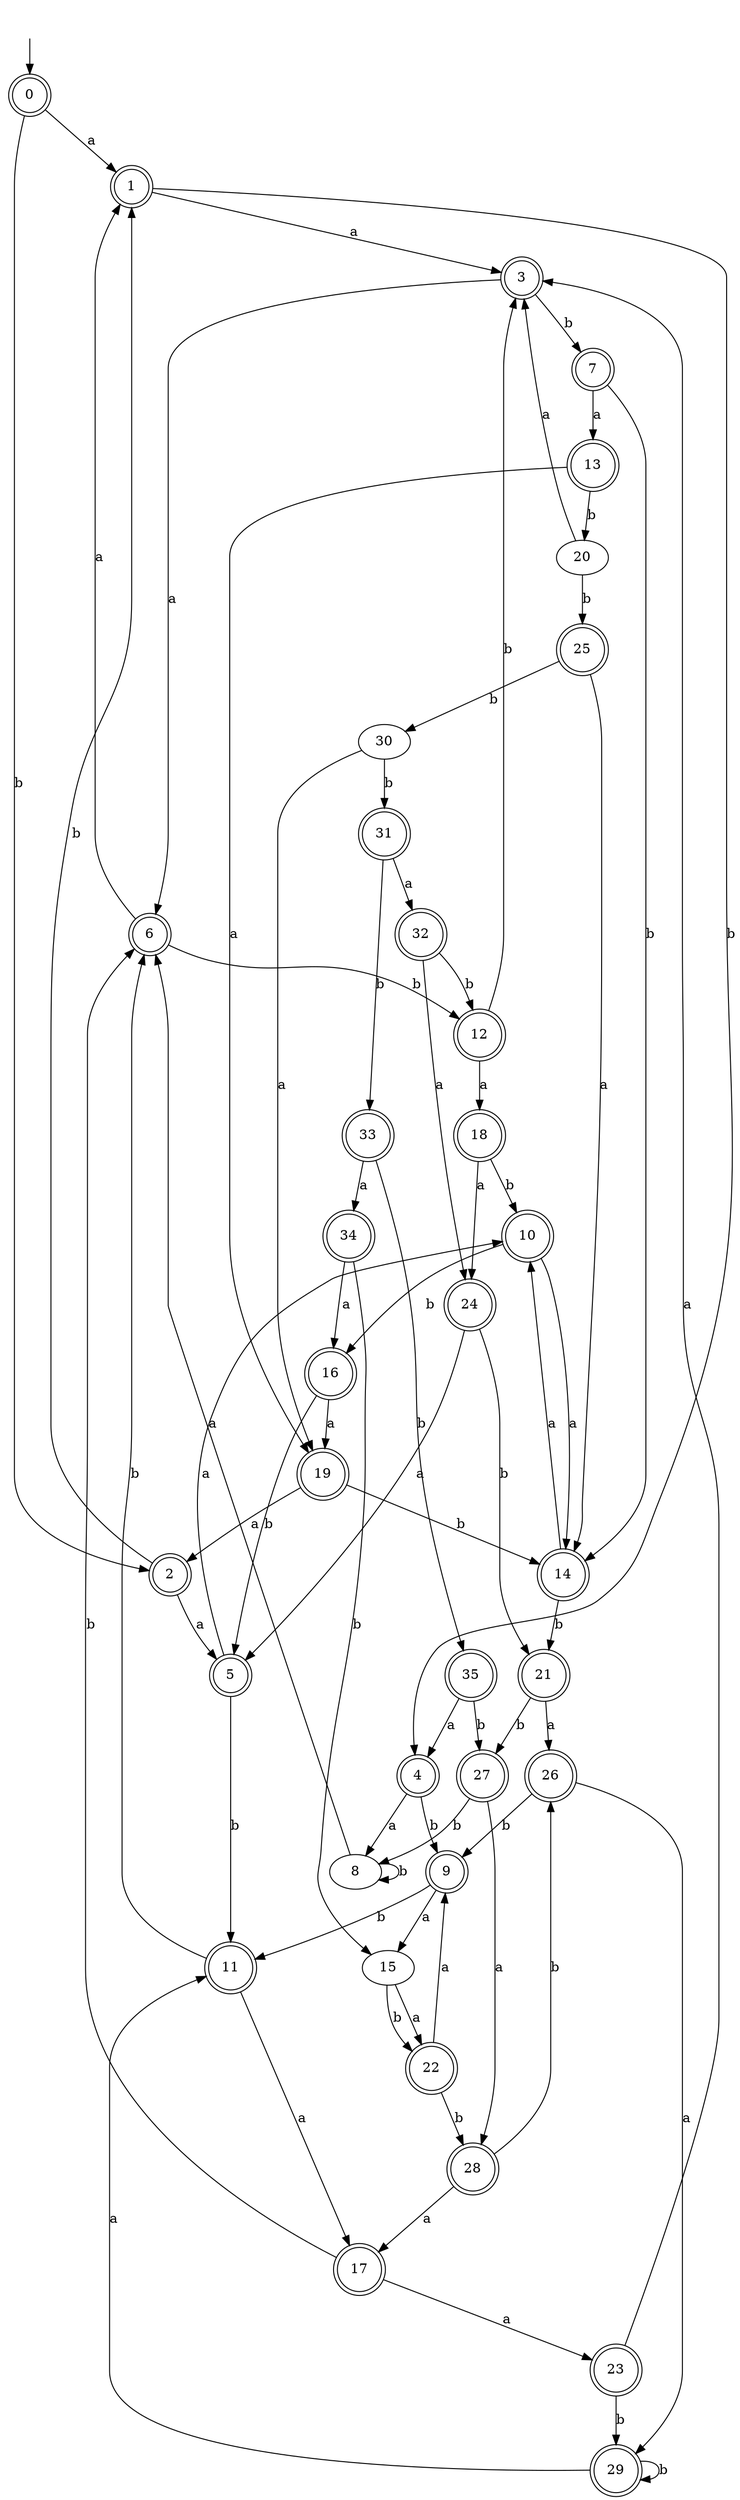 digraph RandomDFA {
  __start0 [label="", shape=none];
  __start0 -> 0 [label=""];
  0 [shape=circle] [shape=doublecircle]
  0 -> 1 [label="a"]
  0 -> 2 [label="b"]
  1 [shape=doublecircle]
  1 -> 3 [label="a"]
  1 -> 4 [label="b"]
  2 [shape=doublecircle]
  2 -> 5 [label="a"]
  2 -> 1 [label="b"]
  3 [shape=doublecircle]
  3 -> 6 [label="a"]
  3 -> 7 [label="b"]
  4 [shape=doublecircle]
  4 -> 8 [label="a"]
  4 -> 9 [label="b"]
  5 [shape=doublecircle]
  5 -> 10 [label="a"]
  5 -> 11 [label="b"]
  6 [shape=doublecircle]
  6 -> 1 [label="a"]
  6 -> 12 [label="b"]
  7 [shape=doublecircle]
  7 -> 13 [label="a"]
  7 -> 14 [label="b"]
  8
  8 -> 6 [label="a"]
  8 -> 8 [label="b"]
  9 [shape=doublecircle]
  9 -> 15 [label="a"]
  9 -> 11 [label="b"]
  10 [shape=doublecircle]
  10 -> 14 [label="a"]
  10 -> 16 [label="b"]
  11 [shape=doublecircle]
  11 -> 17 [label="a"]
  11 -> 6 [label="b"]
  12 [shape=doublecircle]
  12 -> 18 [label="a"]
  12 -> 3 [label="b"]
  13 [shape=doublecircle]
  13 -> 19 [label="a"]
  13 -> 20 [label="b"]
  14 [shape=doublecircle]
  14 -> 10 [label="a"]
  14 -> 21 [label="b"]
  15
  15 -> 22 [label="a"]
  15 -> 22 [label="b"]
  16 [shape=doublecircle]
  16 -> 19 [label="a"]
  16 -> 5 [label="b"]
  17 [shape=doublecircle]
  17 -> 23 [label="a"]
  17 -> 6 [label="b"]
  18 [shape=doublecircle]
  18 -> 24 [label="a"]
  18 -> 10 [label="b"]
  19 [shape=doublecircle]
  19 -> 2 [label="a"]
  19 -> 14 [label="b"]
  20
  20 -> 3 [label="a"]
  20 -> 25 [label="b"]
  21 [shape=doublecircle]
  21 -> 26 [label="a"]
  21 -> 27 [label="b"]
  22 [shape=doublecircle]
  22 -> 9 [label="a"]
  22 -> 28 [label="b"]
  23 [shape=doublecircle]
  23 -> 3 [label="a"]
  23 -> 29 [label="b"]
  24 [shape=doublecircle]
  24 -> 5 [label="a"]
  24 -> 21 [label="b"]
  25 [shape=doublecircle]
  25 -> 14 [label="a"]
  25 -> 30 [label="b"]
  26 [shape=doublecircle]
  26 -> 29 [label="a"]
  26 -> 9 [label="b"]
  27 [shape=doublecircle]
  27 -> 28 [label="a"]
  27 -> 8 [label="b"]
  28 [shape=doublecircle]
  28 -> 17 [label="a"]
  28 -> 26 [label="b"]
  29 [shape=doublecircle]
  29 -> 11 [label="a"]
  29 -> 29 [label="b"]
  30
  30 -> 19 [label="a"]
  30 -> 31 [label="b"]
  31 [shape=doublecircle]
  31 -> 32 [label="a"]
  31 -> 33 [label="b"]
  32 [shape=doublecircle]
  32 -> 24 [label="a"]
  32 -> 12 [label="b"]
  33 [shape=doublecircle]
  33 -> 34 [label="a"]
  33 -> 35 [label="b"]
  34 [shape=doublecircle]
  34 -> 16 [label="a"]
  34 -> 15 [label="b"]
  35 [shape=doublecircle]
  35 -> 4 [label="a"]
  35 -> 27 [label="b"]
}
